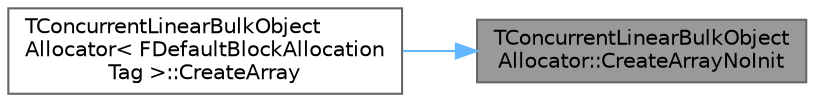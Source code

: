 digraph "TConcurrentLinearBulkObjectAllocator::CreateArrayNoInit"
{
 // INTERACTIVE_SVG=YES
 // LATEX_PDF_SIZE
  bgcolor="transparent";
  edge [fontname=Helvetica,fontsize=10,labelfontname=Helvetica,labelfontsize=10];
  node [fontname=Helvetica,fontsize=10,shape=box,height=0.2,width=0.4];
  rankdir="RL";
  Node1 [id="Node000001",label="TConcurrentLinearBulkObject\lAllocator::CreateArrayNoInit",height=0.2,width=0.4,color="gray40", fillcolor="grey60", style="filled", fontcolor="black",tooltip=" "];
  Node1 -> Node2 [id="edge1_Node000001_Node000002",dir="back",color="steelblue1",style="solid",tooltip=" "];
  Node2 [id="Node000002",label="TConcurrentLinearBulkObject\lAllocator\< FDefaultBlockAllocation\lTag \>::CreateArray",height=0.2,width=0.4,color="grey40", fillcolor="white", style="filled",URL="$de/d11/classTConcurrentLinearBulkObjectAllocator.html#a75d71297d1d6773bd5dbd566cbcc65dd",tooltip=" "];
}
